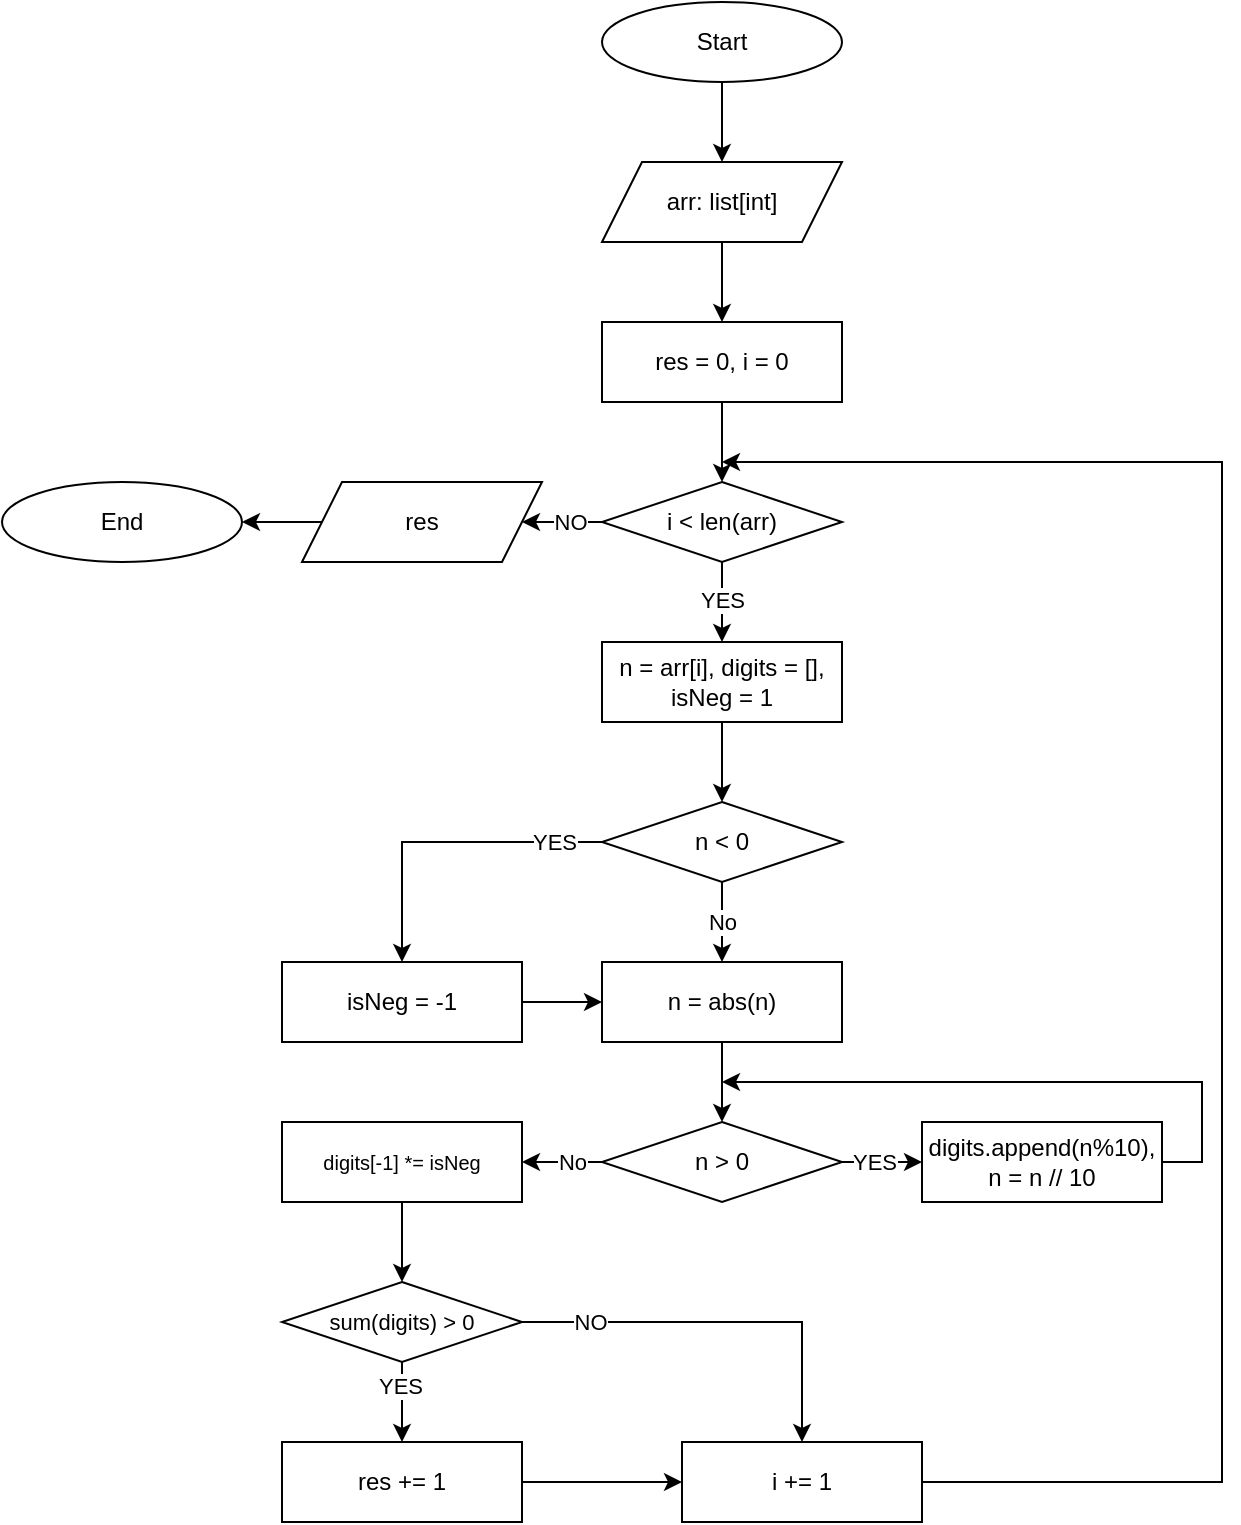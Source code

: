 <mxfile version="24.8.6">
  <diagram name="Page-1" id="gcOh2L13ghurHqlArtQZ">
    <mxGraphModel dx="1434" dy="827" grid="1" gridSize="10" guides="1" tooltips="1" connect="1" arrows="1" fold="1" page="1" pageScale="1" pageWidth="827" pageHeight="1169" background="#ffffff" math="0" shadow="0">
      <root>
        <mxCell id="0" />
        <mxCell id="1" parent="0" />
        <mxCell id="6OEK3HkwsZAHeZwyoHTl-1" value="Start" style="ellipse;whiteSpace=wrap;html=1;" vertex="1" parent="1">
          <mxGeometry x="360" y="80" width="120" height="40" as="geometry" />
        </mxCell>
        <mxCell id="6OEK3HkwsZAHeZwyoHTl-5" value="" style="endArrow=classic;html=1;rounded=0;exitX=0.5;exitY=1;exitDx=0;exitDy=0;entryX=0.5;entryY=0;entryDx=0;entryDy=0;" edge="1" parent="1" source="6OEK3HkwsZAHeZwyoHTl-1" target="6OEK3HkwsZAHeZwyoHTl-86">
          <mxGeometry width="50" height="50" relative="1" as="geometry">
            <mxPoint x="340" y="360" as="sourcePoint" />
            <mxPoint x="430" y="150" as="targetPoint" />
          </mxGeometry>
        </mxCell>
        <mxCell id="6OEK3HkwsZAHeZwyoHTl-86" value="&lt;div&gt;arr: list[int]&lt;/div&gt;" style="shape=parallelogram;perimeter=parallelogramPerimeter;whiteSpace=wrap;html=1;fixedSize=1;" vertex="1" parent="1">
          <mxGeometry x="360" y="160" width="120" height="40" as="geometry" />
        </mxCell>
        <mxCell id="6OEK3HkwsZAHeZwyoHTl-92" value="" style="endArrow=classic;html=1;rounded=0;exitX=0.5;exitY=1;exitDx=0;exitDy=0;entryX=0.5;entryY=0;entryDx=0;entryDy=0;" edge="1" parent="1" source="6OEK3HkwsZAHeZwyoHTl-86">
          <mxGeometry width="50" height="50" relative="1" as="geometry">
            <mxPoint x="420" y="280" as="sourcePoint" />
            <mxPoint x="420" y="240" as="targetPoint" />
          </mxGeometry>
        </mxCell>
        <mxCell id="6OEK3HkwsZAHeZwyoHTl-108" value="End" style="ellipse;whiteSpace=wrap;html=1;" vertex="1" parent="1">
          <mxGeometry x="60" y="320" width="120" height="40" as="geometry" />
        </mxCell>
        <mxCell id="6OEK3HkwsZAHeZwyoHTl-122" value="&lt;div&gt;n = arr[i], digits = [],&lt;/div&gt;isNeg = 1" style="rounded=0;whiteSpace=wrap;html=1;" vertex="1" parent="1">
          <mxGeometry x="360" y="400" width="120" height="40" as="geometry" />
        </mxCell>
        <mxCell id="6OEK3HkwsZAHeZwyoHTl-150" value="n &amp;lt; 0" style="rhombus;whiteSpace=wrap;html=1;" vertex="1" parent="1">
          <mxGeometry x="360" y="480" width="120" height="40" as="geometry" />
        </mxCell>
        <mxCell id="6OEK3HkwsZAHeZwyoHTl-151" value="n = abs(n)" style="rounded=0;whiteSpace=wrap;html=1;" vertex="1" parent="1">
          <mxGeometry x="360" y="560" width="120" height="40" as="geometry" />
        </mxCell>
        <mxCell id="6OEK3HkwsZAHeZwyoHTl-152" value="&lt;div&gt;isNeg = -1&lt;br&gt;&lt;/div&gt;" style="rounded=0;whiteSpace=wrap;html=1;" vertex="1" parent="1">
          <mxGeometry x="200" y="560" width="120" height="40" as="geometry" />
        </mxCell>
        <mxCell id="6OEK3HkwsZAHeZwyoHTl-153" value="" style="endArrow=classic;html=1;rounded=0;exitX=0;exitY=0.5;exitDx=0;exitDy=0;entryX=0.5;entryY=0;entryDx=0;entryDy=0;" edge="1" parent="1" source="6OEK3HkwsZAHeZwyoHTl-150" target="6OEK3HkwsZAHeZwyoHTl-152">
          <mxGeometry width="50" height="50" relative="1" as="geometry">
            <mxPoint x="430" y="370" as="sourcePoint" />
            <mxPoint x="430" y="410" as="targetPoint" />
            <Array as="points">
              <mxPoint x="260" y="500" />
            </Array>
          </mxGeometry>
        </mxCell>
        <mxCell id="6OEK3HkwsZAHeZwyoHTl-155" value="YES" style="edgeLabel;html=1;align=center;verticalAlign=middle;resizable=0;points=[];" vertex="1" connectable="0" parent="6OEK3HkwsZAHeZwyoHTl-153">
          <mxGeometry x="-0.698" relative="1" as="geometry">
            <mxPoint as="offset" />
          </mxGeometry>
        </mxCell>
        <mxCell id="6OEK3HkwsZAHeZwyoHTl-154" value="" style="endArrow=classic;html=1;rounded=0;exitX=0.5;exitY=1;exitDx=0;exitDy=0;entryX=0.5;entryY=0;entryDx=0;entryDy=0;" edge="1" parent="1" source="6OEK3HkwsZAHeZwyoHTl-122" target="6OEK3HkwsZAHeZwyoHTl-150">
          <mxGeometry width="50" height="50" relative="1" as="geometry">
            <mxPoint x="370" y="510" as="sourcePoint" />
            <mxPoint x="310" y="570" as="targetPoint" />
            <Array as="points">
              <mxPoint x="420" y="460" />
            </Array>
          </mxGeometry>
        </mxCell>
        <mxCell id="6OEK3HkwsZAHeZwyoHTl-159" value="No" style="endArrow=classic;html=1;rounded=0;exitX=0.5;exitY=1;exitDx=0;exitDy=0;entryX=0.5;entryY=0;entryDx=0;entryDy=0;" edge="1" parent="1" source="6OEK3HkwsZAHeZwyoHTl-150" target="6OEK3HkwsZAHeZwyoHTl-151">
          <mxGeometry width="50" height="50" relative="1" as="geometry">
            <mxPoint x="440" y="530" as="sourcePoint" />
            <mxPoint x="440" y="570" as="targetPoint" />
          </mxGeometry>
        </mxCell>
        <mxCell id="6OEK3HkwsZAHeZwyoHTl-162" value="" style="endArrow=classic;html=1;rounded=0;exitX=1;exitY=0.5;exitDx=0;exitDy=0;entryX=0;entryY=0.5;entryDx=0;entryDy=0;" edge="1" parent="1" source="6OEK3HkwsZAHeZwyoHTl-152" target="6OEK3HkwsZAHeZwyoHTl-151">
          <mxGeometry width="50" height="50" relative="1" as="geometry">
            <mxPoint x="430" y="370" as="sourcePoint" />
            <mxPoint x="430" y="410" as="targetPoint" />
          </mxGeometry>
        </mxCell>
        <mxCell id="6OEK3HkwsZAHeZwyoHTl-164" value="n &amp;gt; 0" style="rhombus;whiteSpace=wrap;html=1;" vertex="1" parent="1">
          <mxGeometry x="360" y="640" width="120" height="40" as="geometry" />
        </mxCell>
        <mxCell id="6OEK3HkwsZAHeZwyoHTl-165" value="" style="endArrow=classic;html=1;rounded=0;exitX=0.5;exitY=1;exitDx=0;exitDy=0;entryX=0.5;entryY=0;entryDx=0;entryDy=0;" edge="1" parent="1" source="6OEK3HkwsZAHeZwyoHTl-151" target="6OEK3HkwsZAHeZwyoHTl-164">
          <mxGeometry width="50" height="50" relative="1" as="geometry">
            <mxPoint x="330" y="590" as="sourcePoint" />
            <mxPoint x="370" y="590" as="targetPoint" />
          </mxGeometry>
        </mxCell>
        <mxCell id="6OEK3HkwsZAHeZwyoHTl-166" value="" style="endArrow=classic;html=1;rounded=0;exitX=1;exitY=0.5;exitDx=0;exitDy=0;" edge="1" parent="1" source="6OEK3HkwsZAHeZwyoHTl-164">
          <mxGeometry width="50" height="50" relative="1" as="geometry">
            <mxPoint x="110" y="650" as="sourcePoint" />
            <mxPoint x="520" y="660" as="targetPoint" />
          </mxGeometry>
        </mxCell>
        <mxCell id="6OEK3HkwsZAHeZwyoHTl-172" value="YES" style="edgeLabel;html=1;align=center;verticalAlign=middle;resizable=0;points=[];" vertex="1" connectable="0" parent="6OEK3HkwsZAHeZwyoHTl-166">
          <mxGeometry x="-0.209" y="-3" relative="1" as="geometry">
            <mxPoint y="-3" as="offset" />
          </mxGeometry>
        </mxCell>
        <mxCell id="6OEK3HkwsZAHeZwyoHTl-167" value="" style="endArrow=classic;html=1;rounded=0;exitX=0;exitY=0.5;exitDx=0;exitDy=0;" edge="1" parent="1" source="6OEK3HkwsZAHeZwyoHTl-164">
          <mxGeometry width="50" height="50" relative="1" as="geometry">
            <mxPoint x="290" y="690" as="sourcePoint" />
            <mxPoint x="320" y="660" as="targetPoint" />
          </mxGeometry>
        </mxCell>
        <mxCell id="6OEK3HkwsZAHeZwyoHTl-168" value="No" style="edgeLabel;html=1;align=center;verticalAlign=middle;resizable=0;points=[];" vertex="1" connectable="0" parent="6OEK3HkwsZAHeZwyoHTl-167">
          <mxGeometry x="-0.24" relative="1" as="geometry">
            <mxPoint as="offset" />
          </mxGeometry>
        </mxCell>
        <mxCell id="6OEK3HkwsZAHeZwyoHTl-177" style="edgeStyle=orthogonalEdgeStyle;rounded=0;orthogonalLoop=1;jettySize=auto;html=1;exitX=1;exitY=0.5;exitDx=0;exitDy=0;" edge="1" parent="1" source="6OEK3HkwsZAHeZwyoHTl-170">
          <mxGeometry relative="1" as="geometry">
            <mxPoint x="420" y="620" as="targetPoint" />
            <Array as="points">
              <mxPoint x="660" y="660" />
              <mxPoint x="660" y="620" />
            </Array>
          </mxGeometry>
        </mxCell>
        <mxCell id="6OEK3HkwsZAHeZwyoHTl-170" value="digits.append(n%10),&lt;div&gt;n = n // 10&lt;/div&gt;" style="rounded=0;whiteSpace=wrap;html=1;" vertex="1" parent="1">
          <mxGeometry x="520" y="640" width="120" height="40" as="geometry" />
        </mxCell>
        <mxCell id="6OEK3HkwsZAHeZwyoHTl-178" value="&lt;div style=&quot;font-size: 10px;&quot;&gt;digits[-1] *= isNeg&lt;br style=&quot;font-size: 10px;&quot;&gt;&lt;/div&gt;" style="rounded=0;whiteSpace=wrap;html=1;fontSize=10;" vertex="1" parent="1">
          <mxGeometry x="200" y="640" width="120" height="40" as="geometry" />
        </mxCell>
        <mxCell id="6OEK3HkwsZAHeZwyoHTl-181" value="sum(digits) &amp;gt; 0" style="rhombus;whiteSpace=wrap;html=1;fontSize=11;" vertex="1" parent="1">
          <mxGeometry x="200" y="720" width="120" height="40" as="geometry" />
        </mxCell>
        <mxCell id="6OEK3HkwsZAHeZwyoHTl-182" value="res = 0, i = 0" style="rounded=0;whiteSpace=wrap;html=1;" vertex="1" parent="1">
          <mxGeometry x="360" y="240" width="120" height="40" as="geometry" />
        </mxCell>
        <mxCell id="6OEK3HkwsZAHeZwyoHTl-183" value="i &amp;lt; len(arr)" style="rhombus;whiteSpace=wrap;html=1;" vertex="1" parent="1">
          <mxGeometry x="360" y="320" width="120" height="40" as="geometry" />
        </mxCell>
        <mxCell id="6OEK3HkwsZAHeZwyoHTl-184" value="res += 1" style="rounded=0;whiteSpace=wrap;html=1;" vertex="1" parent="1">
          <mxGeometry x="200" y="800" width="120" height="40" as="geometry" />
        </mxCell>
        <mxCell id="6OEK3HkwsZAHeZwyoHTl-185" value="i += 1" style="rounded=0;whiteSpace=wrap;html=1;" vertex="1" parent="1">
          <mxGeometry x="400" y="800" width="120" height="40" as="geometry" />
        </mxCell>
        <mxCell id="6OEK3HkwsZAHeZwyoHTl-186" value="" style="endArrow=classic;html=1;rounded=0;exitX=0.5;exitY=1;exitDx=0;exitDy=0;entryX=0.5;entryY=0;entryDx=0;entryDy=0;" edge="1" parent="1" source="6OEK3HkwsZAHeZwyoHTl-178" target="6OEK3HkwsZAHeZwyoHTl-181">
          <mxGeometry width="50" height="50" relative="1" as="geometry">
            <mxPoint x="330" y="590" as="sourcePoint" />
            <mxPoint x="370" y="590" as="targetPoint" />
          </mxGeometry>
        </mxCell>
        <mxCell id="6OEK3HkwsZAHeZwyoHTl-187" value="" style="endArrow=classic;html=1;rounded=0;exitX=0.5;exitY=1;exitDx=0;exitDy=0;entryX=0.5;entryY=0;entryDx=0;entryDy=0;" edge="1" parent="1" source="6OEK3HkwsZAHeZwyoHTl-181" target="6OEK3HkwsZAHeZwyoHTl-184">
          <mxGeometry width="50" height="50" relative="1" as="geometry">
            <mxPoint x="270" y="690" as="sourcePoint" />
            <mxPoint x="270" y="730" as="targetPoint" />
          </mxGeometry>
        </mxCell>
        <mxCell id="6OEK3HkwsZAHeZwyoHTl-191" value="YES" style="edgeLabel;html=1;align=center;verticalAlign=middle;resizable=0;points=[];" vertex="1" connectable="0" parent="6OEK3HkwsZAHeZwyoHTl-187">
          <mxGeometry x="-0.391" y="-1" relative="1" as="geometry">
            <mxPoint as="offset" />
          </mxGeometry>
        </mxCell>
        <mxCell id="6OEK3HkwsZAHeZwyoHTl-188" value="" style="endArrow=classic;html=1;rounded=0;exitX=1;exitY=0.5;exitDx=0;exitDy=0;entryX=0.5;entryY=0;entryDx=0;entryDy=0;" edge="1" parent="1" source="6OEK3HkwsZAHeZwyoHTl-181" target="6OEK3HkwsZAHeZwyoHTl-185">
          <mxGeometry width="50" height="50" relative="1" as="geometry">
            <mxPoint x="270" y="770" as="sourcePoint" />
            <mxPoint x="270" y="810" as="targetPoint" />
            <Array as="points">
              <mxPoint x="460" y="740" />
            </Array>
          </mxGeometry>
        </mxCell>
        <mxCell id="6OEK3HkwsZAHeZwyoHTl-190" value="NO" style="edgeLabel;html=1;align=center;verticalAlign=middle;resizable=0;points=[];" vertex="1" connectable="0" parent="6OEK3HkwsZAHeZwyoHTl-188">
          <mxGeometry x="-0.663" relative="1" as="geometry">
            <mxPoint as="offset" />
          </mxGeometry>
        </mxCell>
        <mxCell id="6OEK3HkwsZAHeZwyoHTl-189" value="" style="endArrow=classic;html=1;rounded=0;exitX=1;exitY=0.5;exitDx=0;exitDy=0;entryX=0;entryY=0.5;entryDx=0;entryDy=0;" edge="1" parent="1" source="6OEK3HkwsZAHeZwyoHTl-184" target="6OEK3HkwsZAHeZwyoHTl-185">
          <mxGeometry width="50" height="50" relative="1" as="geometry">
            <mxPoint x="330" y="750" as="sourcePoint" />
            <mxPoint x="470" y="810" as="targetPoint" />
            <Array as="points" />
          </mxGeometry>
        </mxCell>
        <mxCell id="6OEK3HkwsZAHeZwyoHTl-192" value="" style="endArrow=classic;html=1;rounded=0;exitX=0.5;exitY=1;exitDx=0;exitDy=0;entryX=0.5;entryY=0;entryDx=0;entryDy=0;" edge="1" parent="1" source="6OEK3HkwsZAHeZwyoHTl-183" target="6OEK3HkwsZAHeZwyoHTl-122">
          <mxGeometry width="50" height="50" relative="1" as="geometry">
            <mxPoint x="430" y="450" as="sourcePoint" />
            <mxPoint x="430" y="490" as="targetPoint" />
            <Array as="points" />
          </mxGeometry>
        </mxCell>
        <mxCell id="6OEK3HkwsZAHeZwyoHTl-193" value="YES" style="edgeLabel;html=1;align=center;verticalAlign=middle;resizable=0;points=[];" vertex="1" connectable="0" parent="6OEK3HkwsZAHeZwyoHTl-192">
          <mxGeometry x="0.121" relative="1" as="geometry">
            <mxPoint y="-4" as="offset" />
          </mxGeometry>
        </mxCell>
        <mxCell id="6OEK3HkwsZAHeZwyoHTl-195" value="&lt;div&gt;res&lt;/div&gt;" style="shape=parallelogram;perimeter=parallelogramPerimeter;whiteSpace=wrap;html=1;fixedSize=1;" vertex="1" parent="1">
          <mxGeometry x="210" y="320" width="120" height="40" as="geometry" />
        </mxCell>
        <mxCell id="6OEK3HkwsZAHeZwyoHTl-196" value="" style="endArrow=classic;html=1;rounded=0;exitX=0;exitY=0.5;exitDx=0;exitDy=0;entryX=1;entryY=0.5;entryDx=0;entryDy=0;" edge="1" parent="1" source="6OEK3HkwsZAHeZwyoHTl-183" target="6OEK3HkwsZAHeZwyoHTl-195">
          <mxGeometry width="50" height="50" relative="1" as="geometry">
            <mxPoint x="430" y="370" as="sourcePoint" />
            <mxPoint x="430" y="410" as="targetPoint" />
            <Array as="points" />
          </mxGeometry>
        </mxCell>
        <mxCell id="6OEK3HkwsZAHeZwyoHTl-197" value="NO" style="edgeLabel;html=1;align=center;verticalAlign=middle;resizable=0;points=[];" vertex="1" connectable="0" parent="6OEK3HkwsZAHeZwyoHTl-196">
          <mxGeometry x="0.121" relative="1" as="geometry">
            <mxPoint x="6" as="offset" />
          </mxGeometry>
        </mxCell>
        <mxCell id="6OEK3HkwsZAHeZwyoHTl-199" value="" style="endArrow=classic;html=1;rounded=0;exitX=0;exitY=0.5;exitDx=0;exitDy=0;entryX=1;entryY=0.5;entryDx=0;entryDy=0;" edge="1" parent="1" source="6OEK3HkwsZAHeZwyoHTl-195" target="6OEK3HkwsZAHeZwyoHTl-108">
          <mxGeometry width="50" height="50" relative="1" as="geometry">
            <mxPoint x="430" y="450" as="sourcePoint" />
            <mxPoint x="430" y="490" as="targetPoint" />
            <Array as="points">
              <mxPoint x="200" y="340" />
            </Array>
          </mxGeometry>
        </mxCell>
        <mxCell id="6OEK3HkwsZAHeZwyoHTl-200" value="" style="endArrow=classic;html=1;rounded=0;exitX=0.5;exitY=1;exitDx=0;exitDy=0;entryX=0.5;entryY=0;entryDx=0;entryDy=0;" edge="1" parent="1" source="6OEK3HkwsZAHeZwyoHTl-182" target="6OEK3HkwsZAHeZwyoHTl-183">
          <mxGeometry width="50" height="50" relative="1" as="geometry">
            <mxPoint x="430" y="210" as="sourcePoint" />
            <mxPoint x="430" y="250" as="targetPoint" />
          </mxGeometry>
        </mxCell>
        <mxCell id="6OEK3HkwsZAHeZwyoHTl-201" value="" style="endArrow=classic;html=1;rounded=0;exitX=1;exitY=0.5;exitDx=0;exitDy=0;" edge="1" parent="1" source="6OEK3HkwsZAHeZwyoHTl-185">
          <mxGeometry width="50" height="50" relative="1" as="geometry">
            <mxPoint x="540" y="770" as="sourcePoint" />
            <mxPoint x="420" y="310" as="targetPoint" />
            <Array as="points">
              <mxPoint x="670" y="820" />
              <mxPoint x="670" y="310" />
            </Array>
          </mxGeometry>
        </mxCell>
      </root>
    </mxGraphModel>
  </diagram>
</mxfile>